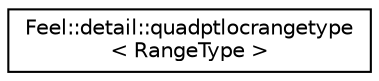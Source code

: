 digraph "Graphical Class Hierarchy"
{
 // LATEX_PDF_SIZE
  edge [fontname="Helvetica",fontsize="10",labelfontname="Helvetica",labelfontsize="10"];
  node [fontname="Helvetica",fontsize="10",shape=record];
  rankdir="LR";
  Node0 [label="Feel::detail::quadptlocrangetype\l\< RangeType \>",height=0.2,width=0.4,color="black", fillcolor="white", style="filled",URL="$structFeel_1_1detail_1_1quadptlocrangetype.html",tooltip=" "];
}
